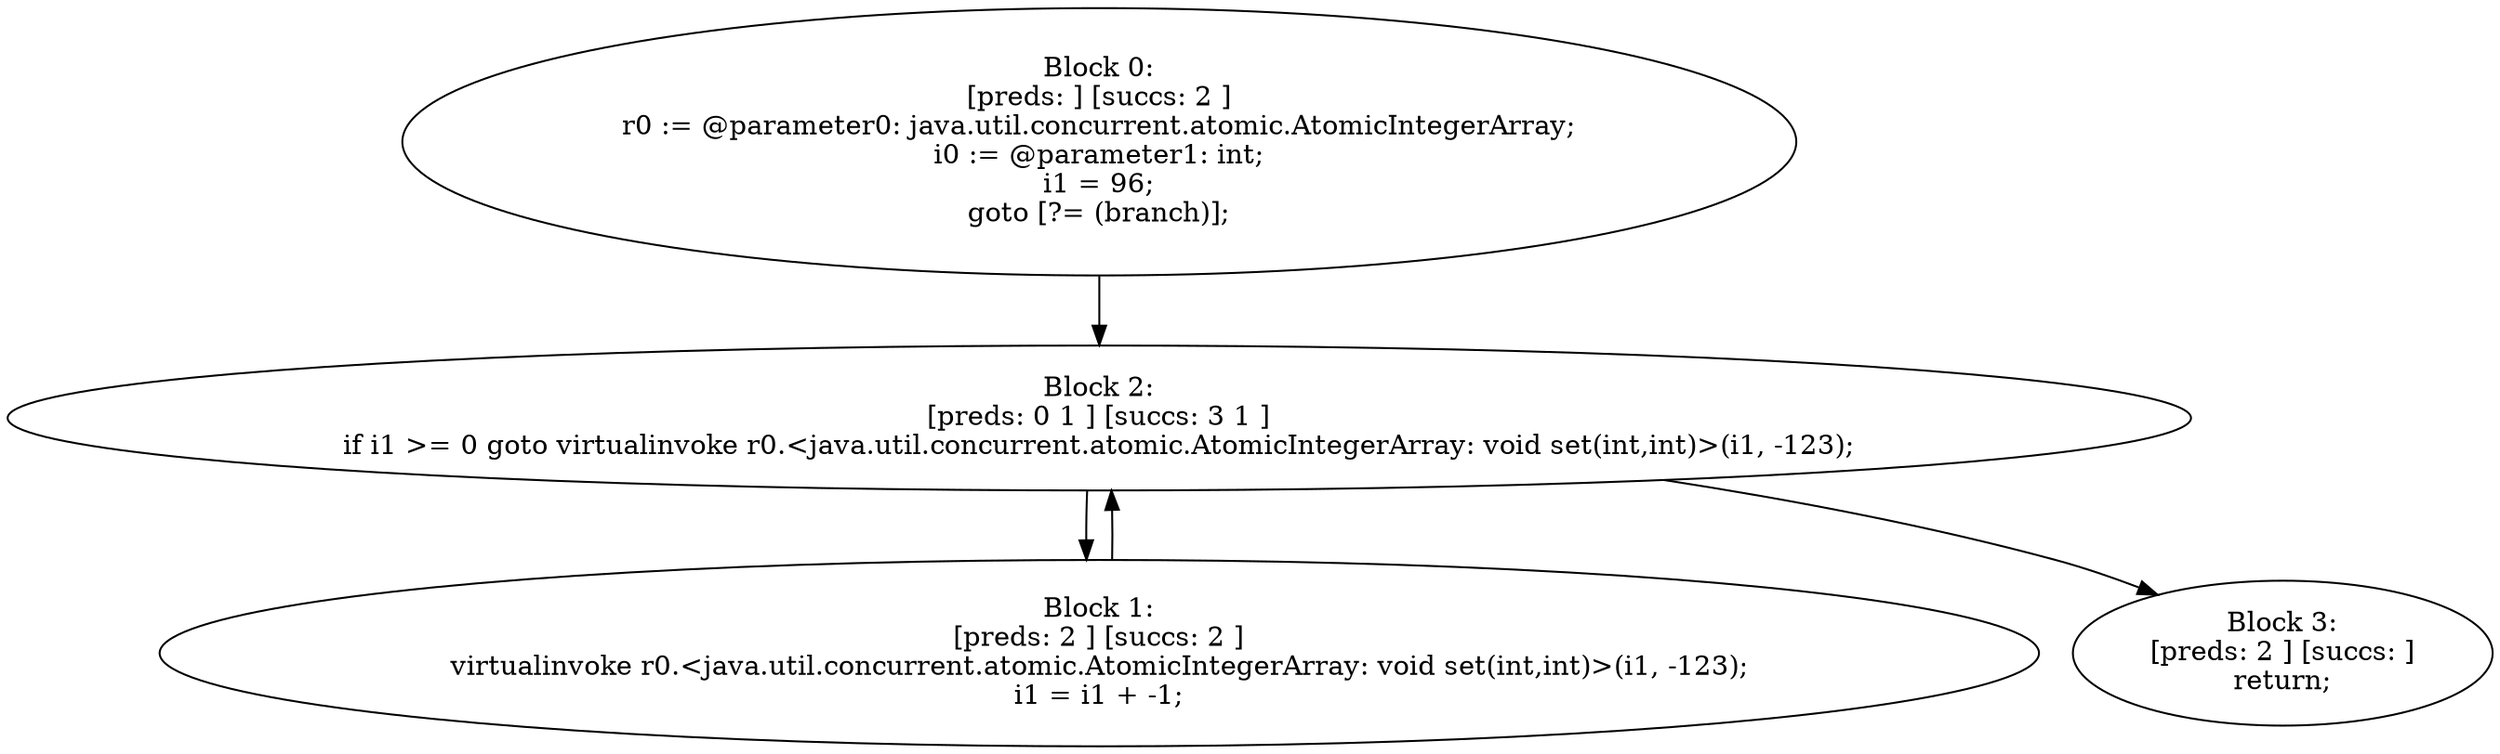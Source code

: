 digraph "unitGraph" {
    "Block 0:
[preds: ] [succs: 2 ]
r0 := @parameter0: java.util.concurrent.atomic.AtomicIntegerArray;
i0 := @parameter1: int;
i1 = 96;
goto [?= (branch)];
"
    "Block 1:
[preds: 2 ] [succs: 2 ]
virtualinvoke r0.<java.util.concurrent.atomic.AtomicIntegerArray: void set(int,int)>(i1, -123);
i1 = i1 + -1;
"
    "Block 2:
[preds: 0 1 ] [succs: 3 1 ]
if i1 >= 0 goto virtualinvoke r0.<java.util.concurrent.atomic.AtomicIntegerArray: void set(int,int)>(i1, -123);
"
    "Block 3:
[preds: 2 ] [succs: ]
return;
"
    "Block 0:
[preds: ] [succs: 2 ]
r0 := @parameter0: java.util.concurrent.atomic.AtomicIntegerArray;
i0 := @parameter1: int;
i1 = 96;
goto [?= (branch)];
"->"Block 2:
[preds: 0 1 ] [succs: 3 1 ]
if i1 >= 0 goto virtualinvoke r0.<java.util.concurrent.atomic.AtomicIntegerArray: void set(int,int)>(i1, -123);
";
    "Block 1:
[preds: 2 ] [succs: 2 ]
virtualinvoke r0.<java.util.concurrent.atomic.AtomicIntegerArray: void set(int,int)>(i1, -123);
i1 = i1 + -1;
"->"Block 2:
[preds: 0 1 ] [succs: 3 1 ]
if i1 >= 0 goto virtualinvoke r0.<java.util.concurrent.atomic.AtomicIntegerArray: void set(int,int)>(i1, -123);
";
    "Block 2:
[preds: 0 1 ] [succs: 3 1 ]
if i1 >= 0 goto virtualinvoke r0.<java.util.concurrent.atomic.AtomicIntegerArray: void set(int,int)>(i1, -123);
"->"Block 3:
[preds: 2 ] [succs: ]
return;
";
    "Block 2:
[preds: 0 1 ] [succs: 3 1 ]
if i1 >= 0 goto virtualinvoke r0.<java.util.concurrent.atomic.AtomicIntegerArray: void set(int,int)>(i1, -123);
"->"Block 1:
[preds: 2 ] [succs: 2 ]
virtualinvoke r0.<java.util.concurrent.atomic.AtomicIntegerArray: void set(int,int)>(i1, -123);
i1 = i1 + -1;
";
}
